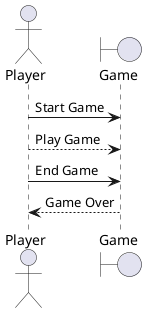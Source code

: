 @startuml
actor Player
boundary Game
Player -> Game: Start Game
Player --> Game: Play Game
Player -> Game: End Game
Game --> Player: Game Over
@enduml